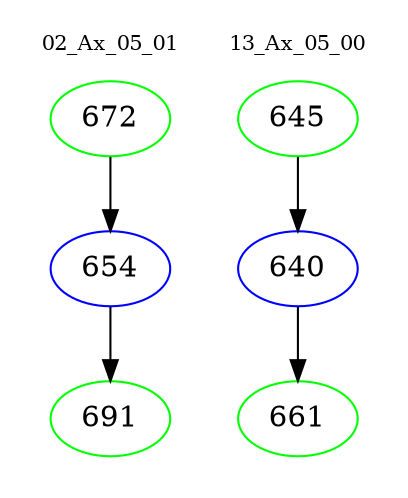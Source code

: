 digraph{
subgraph cluster_0 {
color = white
label = "02_Ax_05_01";
fontsize=10;
T0_672 [label="672", color="green"]
T0_672 -> T0_654 [color="black"]
T0_654 [label="654", color="blue"]
T0_654 -> T0_691 [color="black"]
T0_691 [label="691", color="green"]
}
subgraph cluster_1 {
color = white
label = "13_Ax_05_00";
fontsize=10;
T1_645 [label="645", color="green"]
T1_645 -> T1_640 [color="black"]
T1_640 [label="640", color="blue"]
T1_640 -> T1_661 [color="black"]
T1_661 [label="661", color="green"]
}
}
